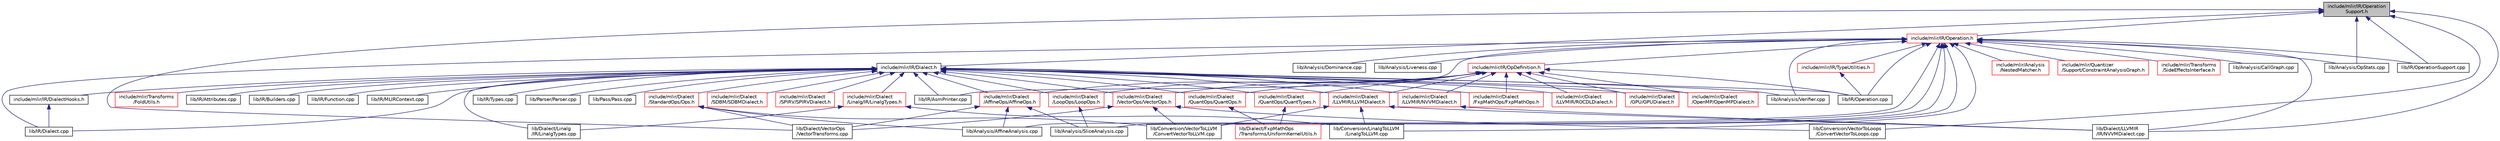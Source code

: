 digraph "include/mlir/IR/OperationSupport.h"
{
  bgcolor="transparent";
  edge [fontname="Helvetica",fontsize="10",labelfontname="Helvetica",labelfontsize="10"];
  node [fontname="Helvetica",fontsize="10",shape=record];
  Node34 [label="include/mlir/IR/Operation\lSupport.h",height=0.2,width=0.4,color="black", fillcolor="grey75", style="filled", fontcolor="black"];
  Node34 -> Node35 [dir="back",color="midnightblue",fontsize="10",style="solid",fontname="Helvetica"];
  Node35 [label="include/mlir/IR/Dialect.h",height=0.2,width=0.4,color="black",URL="$IR_2Dialect_8h.html"];
  Node35 -> Node36 [dir="back",color="midnightblue",fontsize="10",style="solid",fontname="Helvetica"];
  Node36 [label="include/mlir/Dialect\l/AffineOps/AffineOps.h",height=0.2,width=0.4,color="red",URL="$AffineOps_8h.html"];
  Node36 -> Node55 [dir="back",color="midnightblue",fontsize="10",style="solid",fontname="Helvetica"];
  Node55 [label="lib/Analysis/AffineAnalysis.cpp",height=0.2,width=0.4,color="black",URL="$AffineAnalysis_8cpp.html"];
  Node36 -> Node60 [dir="back",color="midnightblue",fontsize="10",style="solid",fontname="Helvetica"];
  Node60 [label="lib/Analysis/SliceAnalysis.cpp",height=0.2,width=0.4,color="black",URL="$SliceAnalysis_8cpp.html"];
  Node36 -> Node69 [dir="back",color="midnightblue",fontsize="10",style="solid",fontname="Helvetica"];
  Node69 [label="lib/Dialect/VectorOps\l/VectorTransforms.cpp",height=0.2,width=0.4,color="black",URL="$VectorTransforms_8cpp.html"];
  Node35 -> Node83 [dir="back",color="midnightblue",fontsize="10",style="solid",fontname="Helvetica"];
  Node83 [label="include/mlir/Dialect\l/FxpMathOps/FxpMathOps.h",height=0.2,width=0.4,color="red",URL="$FxpMathOps_8h.html"];
  Node35 -> Node88 [dir="back",color="midnightblue",fontsize="10",style="solid",fontname="Helvetica"];
  Node88 [label="include/mlir/Dialect\l/GPU/GPUDialect.h",height=0.2,width=0.4,color="red",URL="$GPUDialect_8h.html"];
  Node35 -> Node103 [dir="back",color="midnightblue",fontsize="10",style="solid",fontname="Helvetica"];
  Node103 [label="include/mlir/Dialect\l/Linalg/IR/LinalgTypes.h",height=0.2,width=0.4,color="red",URL="$LinalgTypes_8h.html"];
  Node103 -> Node52 [dir="back",color="midnightblue",fontsize="10",style="solid",fontname="Helvetica"];
  Node52 [label="lib/Conversion/LinalgToLLVM\l/LinalgToLLVM.cpp",height=0.2,width=0.4,color="black",URL="$LinalgToLLVM_8cpp.html"];
  Node103 -> Node111 [dir="back",color="midnightblue",fontsize="10",style="solid",fontname="Helvetica"];
  Node111 [label="lib/Dialect/Linalg\l/IR/LinalgTypes.cpp",height=0.2,width=0.4,color="black",URL="$LinalgTypes_8cpp.html"];
  Node35 -> Node113 [dir="back",color="midnightblue",fontsize="10",style="solid",fontname="Helvetica"];
  Node113 [label="include/mlir/Dialect\l/LLVMIR/LLVMDialect.h",height=0.2,width=0.4,color="red",URL="$LLVMDialect_8h.html"];
  Node113 -> Node52 [dir="back",color="midnightblue",fontsize="10",style="solid",fontname="Helvetica"];
  Node113 -> Node118 [dir="back",color="midnightblue",fontsize="10",style="solid",fontname="Helvetica"];
  Node118 [label="lib/Conversion/VectorToLLVM\l/ConvertVectorToLLVM.cpp",height=0.2,width=0.4,color="black",URL="$ConvertVectorToLLVM_8cpp.html"];
  Node113 -> Node120 [dir="back",color="midnightblue",fontsize="10",style="solid",fontname="Helvetica"];
  Node120 [label="lib/Dialect/LLVMIR\l/IR/NVVMDialect.cpp",height=0.2,width=0.4,color="black",URL="$NVVMDialect_8cpp.html"];
  Node35 -> Node124 [dir="back",color="midnightblue",fontsize="10",style="solid",fontname="Helvetica"];
  Node124 [label="include/mlir/Dialect\l/LLVMIR/NVVMDialect.h",height=0.2,width=0.4,color="red",URL="$NVVMDialect_8h.html"];
  Node124 -> Node120 [dir="back",color="midnightblue",fontsize="10",style="solid",fontname="Helvetica"];
  Node35 -> Node125 [dir="back",color="midnightblue",fontsize="10",style="solid",fontname="Helvetica"];
  Node125 [label="include/mlir/Dialect\l/LLVMIR/ROCDLDialect.h",height=0.2,width=0.4,color="red",URL="$ROCDLDialect_8h.html"];
  Node35 -> Node126 [dir="back",color="midnightblue",fontsize="10",style="solid",fontname="Helvetica"];
  Node126 [label="include/mlir/Dialect\l/LoopOps/LoopOps.h",height=0.2,width=0.4,color="red",URL="$LoopOps_8h.html"];
  Node126 -> Node60 [dir="back",color="midnightblue",fontsize="10",style="solid",fontname="Helvetica"];
  Node35 -> Node131 [dir="back",color="midnightblue",fontsize="10",style="solid",fontname="Helvetica"];
  Node131 [label="include/mlir/Dialect\l/OpenMP/OpenMPDialect.h",height=0.2,width=0.4,color="red",URL="$OpenMPDialect_8h.html"];
  Node35 -> Node133 [dir="back",color="midnightblue",fontsize="10",style="solid",fontname="Helvetica"];
  Node133 [label="include/mlir/Dialect\l/QuantOps/QuantOps.h",height=0.2,width=0.4,color="red",URL="$QuantOps_8h.html"];
  Node133 -> Node134 [dir="back",color="midnightblue",fontsize="10",style="solid",fontname="Helvetica"];
  Node134 [label="lib/Dialect/FxpMathOps\l/Transforms/UniformKernelUtils.h",height=0.2,width=0.4,color="red",URL="$UniformKernelUtils_8h.html"];
  Node35 -> Node143 [dir="back",color="midnightblue",fontsize="10",style="solid",fontname="Helvetica"];
  Node143 [label="include/mlir/Dialect\l/QuantOps/QuantTypes.h",height=0.2,width=0.4,color="red",URL="$QuantTypes_8h.html"];
  Node143 -> Node134 [dir="back",color="midnightblue",fontsize="10",style="solid",fontname="Helvetica"];
  Node35 -> Node159 [dir="back",color="midnightblue",fontsize="10",style="solid",fontname="Helvetica"];
  Node159 [label="include/mlir/Dialect\l/SDBM/SDBMDialect.h",height=0.2,width=0.4,color="red",URL="$SDBMDialect_8h.html"];
  Node35 -> Node162 [dir="back",color="midnightblue",fontsize="10",style="solid",fontname="Helvetica"];
  Node162 [label="include/mlir/Dialect\l/SPIRV/SPIRVDialect.h",height=0.2,width=0.4,color="red",URL="$SPIRVDialect_8h.html"];
  Node35 -> Node174 [dir="back",color="midnightblue",fontsize="10",style="solid",fontname="Helvetica"];
  Node174 [label="include/mlir/Dialect\l/StandardOps/Ops.h",height=0.2,width=0.4,color="red",URL="$Ops_8h.html"];
  Node174 -> Node55 [dir="back",color="midnightblue",fontsize="10",style="solid",fontname="Helvetica"];
  Node174 -> Node118 [dir="back",color="midnightblue",fontsize="10",style="solid",fontname="Helvetica"];
  Node174 -> Node69 [dir="back",color="midnightblue",fontsize="10",style="solid",fontname="Helvetica"];
  Node35 -> Node185 [dir="back",color="midnightblue",fontsize="10",style="solid",fontname="Helvetica"];
  Node185 [label="include/mlir/Dialect\l/VectorOps/VectorOps.h",height=0.2,width=0.4,color="red",URL="$VectorOps_8h.html"];
  Node185 -> Node118 [dir="back",color="midnightblue",fontsize="10",style="solid",fontname="Helvetica"];
  Node185 -> Node45 [dir="back",color="midnightblue",fontsize="10",style="solid",fontname="Helvetica"];
  Node45 [label="lib/Conversion/VectorToLoops\l/ConvertVectorToLoops.cpp",height=0.2,width=0.4,color="black",URL="$ConvertVectorToLoops_8cpp.html"];
  Node185 -> Node69 [dir="back",color="midnightblue",fontsize="10",style="solid",fontname="Helvetica"];
  Node35 -> Node187 [dir="back",color="midnightblue",fontsize="10",style="solid",fontname="Helvetica"];
  Node187 [label="include/mlir/IR/DialectHooks.h",height=0.2,width=0.4,color="black",URL="$DialectHooks_8h.html"];
  Node187 -> Node188 [dir="back",color="midnightblue",fontsize="10",style="solid",fontname="Helvetica"];
  Node188 [label="lib/IR/Dialect.cpp",height=0.2,width=0.4,color="black",URL="$IR_2Dialect_8cpp.html"];
  Node35 -> Node189 [dir="back",color="midnightblue",fontsize="10",style="solid",fontname="Helvetica"];
  Node189 [label="include/mlir/Transforms\l/FoldUtils.h",height=0.2,width=0.4,color="red",URL="$FoldUtils_8h.html"];
  Node35 -> Node190 [dir="back",color="midnightblue",fontsize="10",style="solid",fontname="Helvetica"];
  Node190 [label="lib/Analysis/Verifier.cpp",height=0.2,width=0.4,color="black",URL="$Verifier_8cpp.html"];
  Node35 -> Node111 [dir="back",color="midnightblue",fontsize="10",style="solid",fontname="Helvetica"];
  Node35 -> Node191 [dir="back",color="midnightblue",fontsize="10",style="solid",fontname="Helvetica"];
  Node191 [label="lib/IR/AsmPrinter.cpp",height=0.2,width=0.4,color="black",URL="$AsmPrinter_8cpp.html"];
  Node35 -> Node192 [dir="back",color="midnightblue",fontsize="10",style="solid",fontname="Helvetica"];
  Node192 [label="lib/IR/Attributes.cpp",height=0.2,width=0.4,color="black",URL="$Attributes_8cpp.html"];
  Node35 -> Node193 [dir="back",color="midnightblue",fontsize="10",style="solid",fontname="Helvetica"];
  Node193 [label="lib/IR/Builders.cpp",height=0.2,width=0.4,color="black",URL="$IR_2Builders_8cpp.html"];
  Node35 -> Node188 [dir="back",color="midnightblue",fontsize="10",style="solid",fontname="Helvetica"];
  Node35 -> Node194 [dir="back",color="midnightblue",fontsize="10",style="solid",fontname="Helvetica"];
  Node194 [label="lib/IR/Function.cpp",height=0.2,width=0.4,color="black",URL="$Function_8cpp.html"];
  Node35 -> Node195 [dir="back",color="midnightblue",fontsize="10",style="solid",fontname="Helvetica"];
  Node195 [label="lib/IR/MLIRContext.cpp",height=0.2,width=0.4,color="black",URL="$MLIRContext_8cpp.html"];
  Node35 -> Node196 [dir="back",color="midnightblue",fontsize="10",style="solid",fontname="Helvetica"];
  Node196 [label="lib/IR/Operation.cpp",height=0.2,width=0.4,color="black",URL="$Operation_8cpp.html"];
  Node35 -> Node197 [dir="back",color="midnightblue",fontsize="10",style="solid",fontname="Helvetica"];
  Node197 [label="lib/IR/Types.cpp",height=0.2,width=0.4,color="black",URL="$Types_8cpp.html"];
  Node35 -> Node198 [dir="back",color="midnightblue",fontsize="10",style="solid",fontname="Helvetica"];
  Node198 [label="lib/Parser/Parser.cpp",height=0.2,width=0.4,color="black",URL="$Parser_8cpp.html"];
  Node35 -> Node199 [dir="back",color="midnightblue",fontsize="10",style="solid",fontname="Helvetica"];
  Node199 [label="lib/Pass/Pass.cpp",height=0.2,width=0.4,color="black",URL="$Pass_8cpp.html"];
  Node34 -> Node200 [dir="back",color="midnightblue",fontsize="10",style="solid",fontname="Helvetica"];
  Node200 [label="include/mlir/IR/Operation.h",height=0.2,width=0.4,color="red",URL="$Operation_8h.html"];
  Node200 -> Node201 [dir="back",color="midnightblue",fontsize="10",style="solid",fontname="Helvetica"];
  Node201 [label="include/mlir/Analysis\l/NestedMatcher.h",height=0.2,width=0.4,color="red",URL="$NestedMatcher_8h.html"];
  Node200 -> Node202 [dir="back",color="midnightblue",fontsize="10",style="solid",fontname="Helvetica"];
  Node202 [label="include/mlir/IR/OpDefinition.h",height=0.2,width=0.4,color="red",URL="$OpDefinition_8h.html"];
  Node202 -> Node36 [dir="back",color="midnightblue",fontsize="10",style="solid",fontname="Helvetica"];
  Node202 -> Node83 [dir="back",color="midnightblue",fontsize="10",style="solid",fontname="Helvetica"];
  Node202 -> Node88 [dir="back",color="midnightblue",fontsize="10",style="solid",fontname="Helvetica"];
  Node202 -> Node113 [dir="back",color="midnightblue",fontsize="10",style="solid",fontname="Helvetica"];
  Node202 -> Node124 [dir="back",color="midnightblue",fontsize="10",style="solid",fontname="Helvetica"];
  Node202 -> Node125 [dir="back",color="midnightblue",fontsize="10",style="solid",fontname="Helvetica"];
  Node202 -> Node126 [dir="back",color="midnightblue",fontsize="10",style="solid",fontname="Helvetica"];
  Node202 -> Node131 [dir="back",color="midnightblue",fontsize="10",style="solid",fontname="Helvetica"];
  Node202 -> Node133 [dir="back",color="midnightblue",fontsize="10",style="solid",fontname="Helvetica"];
  Node202 -> Node143 [dir="back",color="midnightblue",fontsize="10",style="solid",fontname="Helvetica"];
  Node202 -> Node185 [dir="back",color="midnightblue",fontsize="10",style="solid",fontname="Helvetica"];
  Node202 -> Node196 [dir="back",color="midnightblue",fontsize="10",style="solid",fontname="Helvetica"];
  Node200 -> Node269 [dir="back",color="midnightblue",fontsize="10",style="solid",fontname="Helvetica"];
  Node269 [label="include/mlir/IR/TypeUtilities.h",height=0.2,width=0.4,color="red",URL="$TypeUtilities_8h.html"];
  Node269 -> Node196 [dir="back",color="midnightblue",fontsize="10",style="solid",fontname="Helvetica"];
  Node200 -> Node155 [dir="back",color="midnightblue",fontsize="10",style="solid",fontname="Helvetica"];
  Node155 [label="include/mlir/Quantizer\l/Support/ConstraintAnalysisGraph.h",height=0.2,width=0.4,color="red",URL="$ConstraintAnalysisGraph_8h.html"];
  Node200 -> Node271 [dir="back",color="midnightblue",fontsize="10",style="solid",fontname="Helvetica"];
  Node271 [label="include/mlir/Transforms\l/SideEffectsInterface.h",height=0.2,width=0.4,color="red",URL="$SideEffectsInterface_8h.html"];
  Node200 -> Node55 [dir="back",color="midnightblue",fontsize="10",style="solid",fontname="Helvetica"];
  Node200 -> Node235 [dir="back",color="midnightblue",fontsize="10",style="solid",fontname="Helvetica"];
  Node235 [label="lib/Analysis/CallGraph.cpp",height=0.2,width=0.4,color="black",URL="$CallGraph_8cpp.html"];
  Node200 -> Node272 [dir="back",color="midnightblue",fontsize="10",style="solid",fontname="Helvetica"];
  Node272 [label="lib/Analysis/Dominance.cpp",height=0.2,width=0.4,color="black",URL="$Dominance_8cpp.html"];
  Node200 -> Node273 [dir="back",color="midnightblue",fontsize="10",style="solid",fontname="Helvetica"];
  Node273 [label="lib/Analysis/Liveness.cpp",height=0.2,width=0.4,color="black",URL="$Liveness_8cpp.html"];
  Node200 -> Node217 [dir="back",color="midnightblue",fontsize="10",style="solid",fontname="Helvetica"];
  Node217 [label="lib/Analysis/OpStats.cpp",height=0.2,width=0.4,color="black",URL="$OpStats_8cpp.html"];
  Node200 -> Node60 [dir="back",color="midnightblue",fontsize="10",style="solid",fontname="Helvetica"];
  Node200 -> Node190 [dir="back",color="midnightblue",fontsize="10",style="solid",fontname="Helvetica"];
  Node200 -> Node52 [dir="back",color="midnightblue",fontsize="10",style="solid",fontname="Helvetica"];
  Node200 -> Node118 [dir="back",color="midnightblue",fontsize="10",style="solid",fontname="Helvetica"];
  Node200 -> Node134 [dir="back",color="midnightblue",fontsize="10",style="solid",fontname="Helvetica"];
  Node200 -> Node120 [dir="back",color="midnightblue",fontsize="10",style="solid",fontname="Helvetica"];
  Node200 -> Node191 [dir="back",color="midnightblue",fontsize="10",style="solid",fontname="Helvetica"];
  Node200 -> Node188 [dir="back",color="midnightblue",fontsize="10",style="solid",fontname="Helvetica"];
  Node200 -> Node196 [dir="back",color="midnightblue",fontsize="10",style="solid",fontname="Helvetica"];
  Node200 -> Node275 [dir="back",color="midnightblue",fontsize="10",style="solid",fontname="Helvetica"];
  Node275 [label="lib/IR/OperationSupport.cpp",height=0.2,width=0.4,color="black",URL="$OperationSupport_8cpp.html"];
  Node34 -> Node217 [dir="back",color="midnightblue",fontsize="10",style="solid",fontname="Helvetica"];
  Node34 -> Node45 [dir="back",color="midnightblue",fontsize="10",style="solid",fontname="Helvetica"];
  Node34 -> Node120 [dir="back",color="midnightblue",fontsize="10",style="solid",fontname="Helvetica"];
  Node34 -> Node69 [dir="back",color="midnightblue",fontsize="10",style="solid",fontname="Helvetica"];
  Node34 -> Node275 [dir="back",color="midnightblue",fontsize="10",style="solid",fontname="Helvetica"];
}
